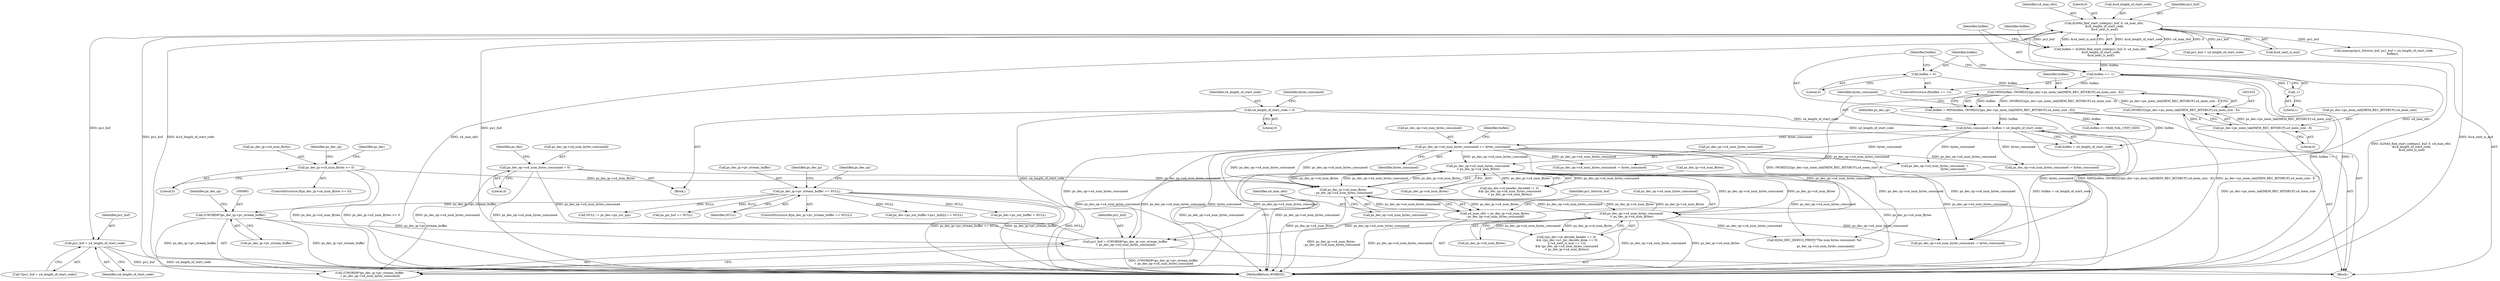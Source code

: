 digraph "0_Android_494561291a503840f385fbcd11d9bc5f4dc502b8@pointer" {
"1001135" [label="(Call,pu1_buf + u4_length_of_start_code)"];
"1001011" [label="(Call,ih264d_find_start_code(pu1_buf, 0, u4_max_ofst,\n &u4_length_of_start_code,\n &u4_next_is_aud))"];
"1000977" [label="(Call,pu1_buf = (UWORD8*)ps_dec_ip->pv_stream_buffer\n + ps_dec_op->u4_num_bytes_consumed)"];
"1000980" [label="(Call,(UWORD8*)ps_dec_ip->pv_stream_buffer)"];
"1000270" [label="(Call,ps_dec_ip->pv_stream_buffer == NULL)"];
"1001424" [label="(Call,ps_dec_op->u4_num_bytes_consumed\n < ps_dec_ip->u4_num_Bytes)"];
"1001047" [label="(Call,ps_dec_op->u4_num_bytes_consumed += bytes_consumed)"];
"1001042" [label="(Call,bytes_consumed = buflen + u4_length_of_start_code)"];
"1001027" [label="(Call,buflen = MIN(buflen, (WORD32)(ps_dec->ps_mem_tab[MEM_REC_BITSBUF].u4_mem_size - 8)))"];
"1001029" [label="(Call,MIN(buflen, (WORD32)(ps_dec->ps_mem_tab[MEM_REC_BITSBUF].u4_mem_size - 8)))"];
"1001020" [label="(Call,buflen == -1)"];
"1001009" [label="(Call,buflen = ih264d_find_start_code(pu1_buf, 0, u4_max_ofst,\n &u4_length_of_start_code,\n &u4_next_is_aud))"];
"1001022" [label="(Call,-1)"];
"1001024" [label="(Call,buflen = 0)"];
"1001031" [label="(Call,(WORD32)(ps_dec->ps_mem_tab[MEM_REC_BITSBUF].u4_mem_size - 8))"];
"1001033" [label="(Call,ps_dec->ps_mem_tab[MEM_REC_BITSBUF].u4_mem_size - 8)"];
"1000176" [label="(Call,u4_length_of_start_code = 0)"];
"1000990" [label="(Call,ps_dec_ip->u4_num_Bytes\n - ps_dec_op->u4_num_bytes_consumed)"];
"1000291" [label="(Call,ps_dec_ip->u4_num_Bytes <= 0)"];
"1001449" [label="(Call,ps_dec_op->u4_num_bytes_consumed\n < ps_dec_ip->u4_num_Bytes)"];
"1000316" [label="(Call,ps_dec_op->u4_num_bytes_consumed = 0)"];
"1000988" [label="(Call,u4_max_ofst = ps_dec_ip->u4_num_Bytes\n - ps_dec_op->u4_num_bytes_consumed)"];
"1002219" [label="(Call,H264_DEC_DEBUG_PRINT(\"The num bytes consumed: %d\n\",\n                         ps_dec_op->u4_num_bytes_consumed))"];
"1001425" [label="(Call,ps_dec_op->u4_num_bytes_consumed)"];
"1000295" [label="(Literal,0)"];
"1000623" [label="(Call,ps_pic_buf == NULL)"];
"1001453" [label="(Call,ps_dec_ip->u4_num_Bytes)"];
"1000177" [label="(Identifier,u4_length_of_start_code)"];
"1001025" [label="(Identifier,buflen)"];
"1000274" [label="(Identifier,NULL)"];
"1001612" [label="(Call,ps_dec_op->u4_num_bytes_consumed -= bytes_consumed)"];
"1001026" [label="(Literal,0)"];
"1001030" [label="(Identifier,buflen)"];
"1001027" [label="(Call,buflen = MIN(buflen, (WORD32)(ps_dec->ps_mem_tab[MEM_REC_BITSBUF].u4_mem_size - 8)))"];
"1001054" [label="(Identifier,buflen)"];
"1001211" [label="(Call,pu1_buf + u4_length_of_start_code)"];
"1000269" [label="(ControlStructure,if(ps_dec_ip->pv_stream_buffer == NULL))"];
"1000982" [label="(Call,ps_dec_ip->pv_stream_buffer)"];
"1000421" [label="(Call,ps_dec->ps_out_buffer->pu1_bufs[i] == NULL)"];
"1001135" [label="(Call,pu1_buf + u4_length_of_start_code)"];
"1000991" [label="(Call,ps_dec_ip->u4_num_Bytes)"];
"1000270" [label="(Call,ps_dec_ip->pv_stream_buffer == NULL)"];
"1001043" [label="(Identifier,bytes_consumed)"];
"1001021" [label="(Identifier,buflen)"];
"1000181" [label="(Identifier,bytes_consumed)"];
"1001428" [label="(Call,ps_dec_ip->u4_num_Bytes)"];
"1001042" [label="(Call,bytes_consumed = buflen + u4_length_of_start_code)"];
"1001020" [label="(Call,buflen == -1)"];
"1000980" [label="(Call,(UWORD8*)ps_dec_ip->pv_stream_buffer)"];
"1001017" [label="(Call,&u4_next_is_aud)"];
"1001010" [label="(Identifier,buflen)"];
"1002226" [label="(MethodReturn,WORD32)"];
"1001029" [label="(Call,MIN(buflen, (WORD32)(ps_dec->ps_mem_tab[MEM_REC_BITSBUF].u4_mem_size - 8)))"];
"1001134" [label="(Call,*(pu1_buf + u4_length_of_start_code))"];
"1000323" [label="(Identifier,ps_dec)"];
"1001014" [label="(Identifier,u4_max_ofst)"];
"1000317" [label="(Call,ps_dec_op->u4_num_bytes_consumed)"];
"1000976" [label="(Block,)"];
"1000156" [label="(Block,)"];
"1001013" [label="(Literal,0)"];
"1001023" [label="(Literal,1)"];
"1000977" [label="(Call,pu1_buf = (UWORD8*)ps_dec_ip->pv_stream_buffer\n + ps_dec_op->u4_num_bytes_consumed)"];
"1001024" [label="(Call,buflen = 0)"];
"1001137" [label="(Identifier,u4_length_of_start_code)"];
"1001015" [label="(Call,&u4_length_of_start_code)"];
"1000978" [label="(Identifier,pu1_buf)"];
"1001051" [label="(Identifier,bytes_consumed)"];
"1001031" [label="(Call,(WORD32)(ps_dec->ps_mem_tab[MEM_REC_BITSBUF].u4_mem_size - 8))"];
"1001209" [label="(Call,memcpy(pu1_bitstrm_buf, pu1_buf + u4_length_of_start_code,\n                   buflen))"];
"1001424" [label="(Call,ps_dec_op->u4_num_bytes_consumed\n < ps_dec_ip->u4_num_Bytes)"];
"1001053" [label="(Call,buflen >= MAX_NAL_UNIT_SIZE)"];
"1000990" [label="(Call,ps_dec_ip->u4_num_Bytes\n - ps_dec_op->u4_num_bytes_consumed)"];
"1001049" [label="(Identifier,ps_dec_op)"];
"1001009" [label="(Call,buflen = ih264d_find_start_code(pu1_buf, 0, u4_max_ofst,\n &u4_length_of_start_code,\n &u4_next_is_aud))"];
"1001044" [label="(Call,buflen + u4_length_of_start_code)"];
"1000271" [label="(Call,ps_dec_ip->pv_stream_buffer)"];
"1000986" [label="(Identifier,ps_dec_op)"];
"1001048" [label="(Call,ps_dec_op->u4_num_bytes_consumed)"];
"1001047" [label="(Call,ps_dec_op->u4_num_bytes_consumed += bytes_consumed)"];
"1000313" [label="(Identifier,ps_dec)"];
"1000292" [label="(Call,ps_dec_ip->u4_num_Bytes)"];
"1001449" [label="(Call,ps_dec_op->u4_num_bytes_consumed\n < ps_dec_ip->u4_num_Bytes)"];
"1001346" [label="(Call,ps_dec_op->u4_num_bytes_consumed -= bytes_consumed)"];
"1001022" [label="(Call,-1)"];
"1000293" [label="(Identifier,ps_dec_ip)"];
"1000979" [label="(Call,(UWORD8*)ps_dec_ip->pv_stream_buffer\n + ps_dec_op->u4_num_bytes_consumed)"];
"1001136" [label="(Identifier,pu1_buf)"];
"1001369" [label="(Call,ps_dec_op->u4_num_bytes_consumed -= bytes_consumed)"];
"1000994" [label="(Call,ps_dec_op->u4_num_bytes_consumed)"];
"1000321" [label="(Call,ps_dec->ps_out_buffer = NULL)"];
"1001033" [label="(Call,ps_dec->ps_mem_tab[MEM_REC_BITSBUF].u4_mem_size - 8)"];
"1001019" [label="(ControlStructure,if(buflen == -1))"];
"1000176" [label="(Call,u4_length_of_start_code = 0)"];
"1000998" [label="(Identifier,pu1_bitstrm_buf)"];
"1001160" [label="(Call,ps_dec_op->u4_num_bytes_consumed -=\n                                        bytes_consumed)"];
"1002124" [label="(Call,NULL != ps_dec->ps_cur_sps)"];
"1000278" [label="(Identifier,ps_dec_op)"];
"1001034" [label="(Call,ps_dec->ps_mem_tab[MEM_REC_BITSBUF].u4_mem_size)"];
"1000989" [label="(Identifier,u4_max_ofst)"];
"1001012" [label="(Identifier,pu1_buf)"];
"1001433" [label="(Call,((ps_dec->i4_decode_header == 0)\n && ((ps_dec->u1_pic_decode_done == 0)\n || (u4_next_is_aud == 1)))\n && (ps_dec_op->u4_num_bytes_consumed\n < ps_dec_ip->u4_num_Bytes))"];
"1000988" [label="(Call,u4_max_ofst = ps_dec_ip->u4_num_Bytes\n - ps_dec_op->u4_num_bytes_consumed)"];
"1001028" [label="(Identifier,buflen)"];
"1000299" [label="(Identifier,ps_dec_op)"];
"1001041" [label="(Literal,8)"];
"1000178" [label="(Literal,0)"];
"1001418" [label="(Call,(ps_dec->i4_header_decoded != 3)\n && (ps_dec_op->u4_num_bytes_consumed\n < ps_dec_ip->u4_num_Bytes))"];
"1000291" [label="(Call,ps_dec_ip->u4_num_Bytes <= 0)"];
"1000290" [label="(ControlStructure,if(ps_dec_ip->u4_num_Bytes <= 0))"];
"1001011" [label="(Call,ih264d_find_start_code(pu1_buf, 0, u4_max_ofst,\n &u4_length_of_start_code,\n &u4_next_is_aud))"];
"1000320" [label="(Literal,0)"];
"1001450" [label="(Call,ps_dec_op->u4_num_bytes_consumed)"];
"1000316" [label="(Call,ps_dec_op->u4_num_bytes_consumed = 0)"];
"1001135" -> "1001134"  [label="AST: "];
"1001135" -> "1001137"  [label="CFG: "];
"1001136" -> "1001135"  [label="AST: "];
"1001137" -> "1001135"  [label="AST: "];
"1001134" -> "1001135"  [label="CFG: "];
"1001135" -> "1002226"  [label="DDG: u4_length_of_start_code"];
"1001135" -> "1002226"  [label="DDG: pu1_buf"];
"1001011" -> "1001135"  [label="DDG: pu1_buf"];
"1001011" -> "1001009"  [label="AST: "];
"1001011" -> "1001017"  [label="CFG: "];
"1001012" -> "1001011"  [label="AST: "];
"1001013" -> "1001011"  [label="AST: "];
"1001014" -> "1001011"  [label="AST: "];
"1001015" -> "1001011"  [label="AST: "];
"1001017" -> "1001011"  [label="AST: "];
"1001009" -> "1001011"  [label="CFG: "];
"1001011" -> "1002226"  [label="DDG: pu1_buf"];
"1001011" -> "1002226"  [label="DDG: &u4_length_of_start_code"];
"1001011" -> "1002226"  [label="DDG: u4_max_ofst"];
"1001011" -> "1002226"  [label="DDG: &u4_next_is_aud"];
"1001011" -> "1001009"  [label="DDG: &u4_length_of_start_code"];
"1001011" -> "1001009"  [label="DDG: u4_max_ofst"];
"1001011" -> "1001009"  [label="DDG: 0"];
"1001011" -> "1001009"  [label="DDG: pu1_buf"];
"1001011" -> "1001009"  [label="DDG: &u4_next_is_aud"];
"1000977" -> "1001011"  [label="DDG: pu1_buf"];
"1000988" -> "1001011"  [label="DDG: u4_max_ofst"];
"1001011" -> "1001209"  [label="DDG: pu1_buf"];
"1001011" -> "1001211"  [label="DDG: pu1_buf"];
"1000977" -> "1000976"  [label="AST: "];
"1000977" -> "1000979"  [label="CFG: "];
"1000978" -> "1000977"  [label="AST: "];
"1000979" -> "1000977"  [label="AST: "];
"1000989" -> "1000977"  [label="CFG: "];
"1000977" -> "1002226"  [label="DDG: (UWORD8*)ps_dec_ip->pv_stream_buffer\n + ps_dec_op->u4_num_bytes_consumed"];
"1000980" -> "1000977"  [label="DDG: ps_dec_ip->pv_stream_buffer"];
"1001424" -> "1000977"  [label="DDG: ps_dec_op->u4_num_bytes_consumed"];
"1001047" -> "1000977"  [label="DDG: ps_dec_op->u4_num_bytes_consumed"];
"1001449" -> "1000977"  [label="DDG: ps_dec_op->u4_num_bytes_consumed"];
"1000316" -> "1000977"  [label="DDG: ps_dec_op->u4_num_bytes_consumed"];
"1000980" -> "1000979"  [label="AST: "];
"1000980" -> "1000982"  [label="CFG: "];
"1000981" -> "1000980"  [label="AST: "];
"1000982" -> "1000980"  [label="AST: "];
"1000986" -> "1000980"  [label="CFG: "];
"1000980" -> "1002226"  [label="DDG: ps_dec_ip->pv_stream_buffer"];
"1000980" -> "1000979"  [label="DDG: ps_dec_ip->pv_stream_buffer"];
"1000270" -> "1000980"  [label="DDG: ps_dec_ip->pv_stream_buffer"];
"1000270" -> "1000269"  [label="AST: "];
"1000270" -> "1000274"  [label="CFG: "];
"1000271" -> "1000270"  [label="AST: "];
"1000274" -> "1000270"  [label="AST: "];
"1000278" -> "1000270"  [label="CFG: "];
"1000293" -> "1000270"  [label="CFG: "];
"1000270" -> "1002226"  [label="DDG: NULL"];
"1000270" -> "1002226"  [label="DDG: ps_dec_ip->pv_stream_buffer == NULL"];
"1000270" -> "1002226"  [label="DDG: ps_dec_ip->pv_stream_buffer"];
"1000270" -> "1000321"  [label="DDG: NULL"];
"1000270" -> "1000421"  [label="DDG: NULL"];
"1000270" -> "1000623"  [label="DDG: NULL"];
"1000270" -> "1002124"  [label="DDG: NULL"];
"1001424" -> "1001418"  [label="AST: "];
"1001424" -> "1001428"  [label="CFG: "];
"1001425" -> "1001424"  [label="AST: "];
"1001428" -> "1001424"  [label="AST: "];
"1001418" -> "1001424"  [label="CFG: "];
"1001424" -> "1002226"  [label="DDG: ps_dec_op->u4_num_bytes_consumed"];
"1001424" -> "1002226"  [label="DDG: ps_dec_ip->u4_num_Bytes"];
"1001424" -> "1000979"  [label="DDG: ps_dec_op->u4_num_bytes_consumed"];
"1001424" -> "1000990"  [label="DDG: ps_dec_ip->u4_num_Bytes"];
"1001424" -> "1000990"  [label="DDG: ps_dec_op->u4_num_bytes_consumed"];
"1001424" -> "1001418"  [label="DDG: ps_dec_op->u4_num_bytes_consumed"];
"1001424" -> "1001418"  [label="DDG: ps_dec_ip->u4_num_Bytes"];
"1001047" -> "1001424"  [label="DDG: ps_dec_op->u4_num_bytes_consumed"];
"1000990" -> "1001424"  [label="DDG: ps_dec_ip->u4_num_Bytes"];
"1001424" -> "1001449"  [label="DDG: ps_dec_op->u4_num_bytes_consumed"];
"1001424" -> "1001449"  [label="DDG: ps_dec_ip->u4_num_Bytes"];
"1001424" -> "1001612"  [label="DDG: ps_dec_op->u4_num_bytes_consumed"];
"1001424" -> "1002219"  [label="DDG: ps_dec_op->u4_num_bytes_consumed"];
"1001047" -> "1000976"  [label="AST: "];
"1001047" -> "1001051"  [label="CFG: "];
"1001048" -> "1001047"  [label="AST: "];
"1001051" -> "1001047"  [label="AST: "];
"1001054" -> "1001047"  [label="CFG: "];
"1001047" -> "1002226"  [label="DDG: bytes_consumed"];
"1001047" -> "1002226"  [label="DDG: ps_dec_op->u4_num_bytes_consumed"];
"1001047" -> "1000979"  [label="DDG: ps_dec_op->u4_num_bytes_consumed"];
"1001047" -> "1000990"  [label="DDG: ps_dec_op->u4_num_bytes_consumed"];
"1001042" -> "1001047"  [label="DDG: bytes_consumed"];
"1000990" -> "1001047"  [label="DDG: ps_dec_op->u4_num_bytes_consumed"];
"1001047" -> "1001160"  [label="DDG: ps_dec_op->u4_num_bytes_consumed"];
"1001047" -> "1001346"  [label="DDG: ps_dec_op->u4_num_bytes_consumed"];
"1001047" -> "1001369"  [label="DDG: ps_dec_op->u4_num_bytes_consumed"];
"1001047" -> "1001449"  [label="DDG: ps_dec_op->u4_num_bytes_consumed"];
"1001047" -> "1001612"  [label="DDG: ps_dec_op->u4_num_bytes_consumed"];
"1001047" -> "1002219"  [label="DDG: ps_dec_op->u4_num_bytes_consumed"];
"1001042" -> "1000976"  [label="AST: "];
"1001042" -> "1001044"  [label="CFG: "];
"1001043" -> "1001042"  [label="AST: "];
"1001044" -> "1001042"  [label="AST: "];
"1001049" -> "1001042"  [label="CFG: "];
"1001042" -> "1002226"  [label="DDG: buflen + u4_length_of_start_code"];
"1001027" -> "1001042"  [label="DDG: buflen"];
"1000176" -> "1001042"  [label="DDG: u4_length_of_start_code"];
"1001042" -> "1001160"  [label="DDG: bytes_consumed"];
"1001042" -> "1001346"  [label="DDG: bytes_consumed"];
"1001042" -> "1001369"  [label="DDG: bytes_consumed"];
"1001042" -> "1001612"  [label="DDG: bytes_consumed"];
"1001027" -> "1000976"  [label="AST: "];
"1001027" -> "1001029"  [label="CFG: "];
"1001028" -> "1001027"  [label="AST: "];
"1001029" -> "1001027"  [label="AST: "];
"1001043" -> "1001027"  [label="CFG: "];
"1001027" -> "1002226"  [label="DDG: MIN(buflen, (WORD32)(ps_dec->ps_mem_tab[MEM_REC_BITSBUF].u4_mem_size - 8))"];
"1001029" -> "1001027"  [label="DDG: buflen"];
"1001029" -> "1001027"  [label="DDG: (WORD32)(ps_dec->ps_mem_tab[MEM_REC_BITSBUF].u4_mem_size - 8)"];
"1001027" -> "1001044"  [label="DDG: buflen"];
"1001027" -> "1001053"  [label="DDG: buflen"];
"1001029" -> "1001031"  [label="CFG: "];
"1001030" -> "1001029"  [label="AST: "];
"1001031" -> "1001029"  [label="AST: "];
"1001029" -> "1002226"  [label="DDG: (WORD32)(ps_dec->ps_mem_tab[MEM_REC_BITSBUF].u4_mem_size - 8)"];
"1001020" -> "1001029"  [label="DDG: buflen"];
"1001024" -> "1001029"  [label="DDG: buflen"];
"1001031" -> "1001029"  [label="DDG: ps_dec->ps_mem_tab[MEM_REC_BITSBUF].u4_mem_size - 8"];
"1001020" -> "1001019"  [label="AST: "];
"1001020" -> "1001022"  [label="CFG: "];
"1001021" -> "1001020"  [label="AST: "];
"1001022" -> "1001020"  [label="AST: "];
"1001025" -> "1001020"  [label="CFG: "];
"1001028" -> "1001020"  [label="CFG: "];
"1001020" -> "1002226"  [label="DDG: buflen == -1"];
"1001020" -> "1002226"  [label="DDG: -1"];
"1001009" -> "1001020"  [label="DDG: buflen"];
"1001022" -> "1001020"  [label="DDG: 1"];
"1001009" -> "1000976"  [label="AST: "];
"1001010" -> "1001009"  [label="AST: "];
"1001021" -> "1001009"  [label="CFG: "];
"1001009" -> "1002226"  [label="DDG: ih264d_find_start_code(pu1_buf, 0, u4_max_ofst,\n &u4_length_of_start_code,\n &u4_next_is_aud)"];
"1001022" -> "1001023"  [label="CFG: "];
"1001023" -> "1001022"  [label="AST: "];
"1001024" -> "1001019"  [label="AST: "];
"1001024" -> "1001026"  [label="CFG: "];
"1001025" -> "1001024"  [label="AST: "];
"1001026" -> "1001024"  [label="AST: "];
"1001028" -> "1001024"  [label="CFG: "];
"1001031" -> "1001033"  [label="CFG: "];
"1001032" -> "1001031"  [label="AST: "];
"1001033" -> "1001031"  [label="AST: "];
"1001031" -> "1002226"  [label="DDG: ps_dec->ps_mem_tab[MEM_REC_BITSBUF].u4_mem_size - 8"];
"1001033" -> "1001031"  [label="DDG: ps_dec->ps_mem_tab[MEM_REC_BITSBUF].u4_mem_size"];
"1001033" -> "1001031"  [label="DDG: 8"];
"1001033" -> "1001041"  [label="CFG: "];
"1001034" -> "1001033"  [label="AST: "];
"1001041" -> "1001033"  [label="AST: "];
"1001033" -> "1002226"  [label="DDG: ps_dec->ps_mem_tab[MEM_REC_BITSBUF].u4_mem_size"];
"1000176" -> "1000156"  [label="AST: "];
"1000176" -> "1000178"  [label="CFG: "];
"1000177" -> "1000176"  [label="AST: "];
"1000178" -> "1000176"  [label="AST: "];
"1000181" -> "1000176"  [label="CFG: "];
"1000176" -> "1002226"  [label="DDG: u4_length_of_start_code"];
"1000176" -> "1001044"  [label="DDG: u4_length_of_start_code"];
"1000990" -> "1000988"  [label="AST: "];
"1000990" -> "1000994"  [label="CFG: "];
"1000991" -> "1000990"  [label="AST: "];
"1000994" -> "1000990"  [label="AST: "];
"1000988" -> "1000990"  [label="CFG: "];
"1000990" -> "1002226"  [label="DDG: ps_dec_ip->u4_num_Bytes"];
"1000990" -> "1000988"  [label="DDG: ps_dec_ip->u4_num_Bytes"];
"1000990" -> "1000988"  [label="DDG: ps_dec_op->u4_num_bytes_consumed"];
"1000291" -> "1000990"  [label="DDG: ps_dec_ip->u4_num_Bytes"];
"1001449" -> "1000990"  [label="DDG: ps_dec_ip->u4_num_Bytes"];
"1001449" -> "1000990"  [label="DDG: ps_dec_op->u4_num_bytes_consumed"];
"1000316" -> "1000990"  [label="DDG: ps_dec_op->u4_num_bytes_consumed"];
"1000990" -> "1001449"  [label="DDG: ps_dec_ip->u4_num_Bytes"];
"1000291" -> "1000290"  [label="AST: "];
"1000291" -> "1000295"  [label="CFG: "];
"1000292" -> "1000291"  [label="AST: "];
"1000295" -> "1000291"  [label="AST: "];
"1000299" -> "1000291"  [label="CFG: "];
"1000313" -> "1000291"  [label="CFG: "];
"1000291" -> "1002226"  [label="DDG: ps_dec_ip->u4_num_Bytes <= 0"];
"1000291" -> "1002226"  [label="DDG: ps_dec_ip->u4_num_Bytes"];
"1001449" -> "1001433"  [label="AST: "];
"1001449" -> "1001453"  [label="CFG: "];
"1001450" -> "1001449"  [label="AST: "];
"1001453" -> "1001449"  [label="AST: "];
"1001433" -> "1001449"  [label="CFG: "];
"1001449" -> "1002226"  [label="DDG: ps_dec_ip->u4_num_Bytes"];
"1001449" -> "1002226"  [label="DDG: ps_dec_op->u4_num_bytes_consumed"];
"1001449" -> "1000979"  [label="DDG: ps_dec_op->u4_num_bytes_consumed"];
"1001449" -> "1001433"  [label="DDG: ps_dec_op->u4_num_bytes_consumed"];
"1001449" -> "1001433"  [label="DDG: ps_dec_ip->u4_num_Bytes"];
"1001449" -> "1001612"  [label="DDG: ps_dec_op->u4_num_bytes_consumed"];
"1001449" -> "1002219"  [label="DDG: ps_dec_op->u4_num_bytes_consumed"];
"1000316" -> "1000156"  [label="AST: "];
"1000316" -> "1000320"  [label="CFG: "];
"1000317" -> "1000316"  [label="AST: "];
"1000320" -> "1000316"  [label="AST: "];
"1000323" -> "1000316"  [label="CFG: "];
"1000316" -> "1002226"  [label="DDG: ps_dec_op->u4_num_bytes_consumed"];
"1000316" -> "1000979"  [label="DDG: ps_dec_op->u4_num_bytes_consumed"];
"1000988" -> "1000976"  [label="AST: "];
"1000989" -> "1000988"  [label="AST: "];
"1000998" -> "1000988"  [label="CFG: "];
"1000988" -> "1002226"  [label="DDG: ps_dec_ip->u4_num_Bytes\n - ps_dec_op->u4_num_bytes_consumed"];
}
